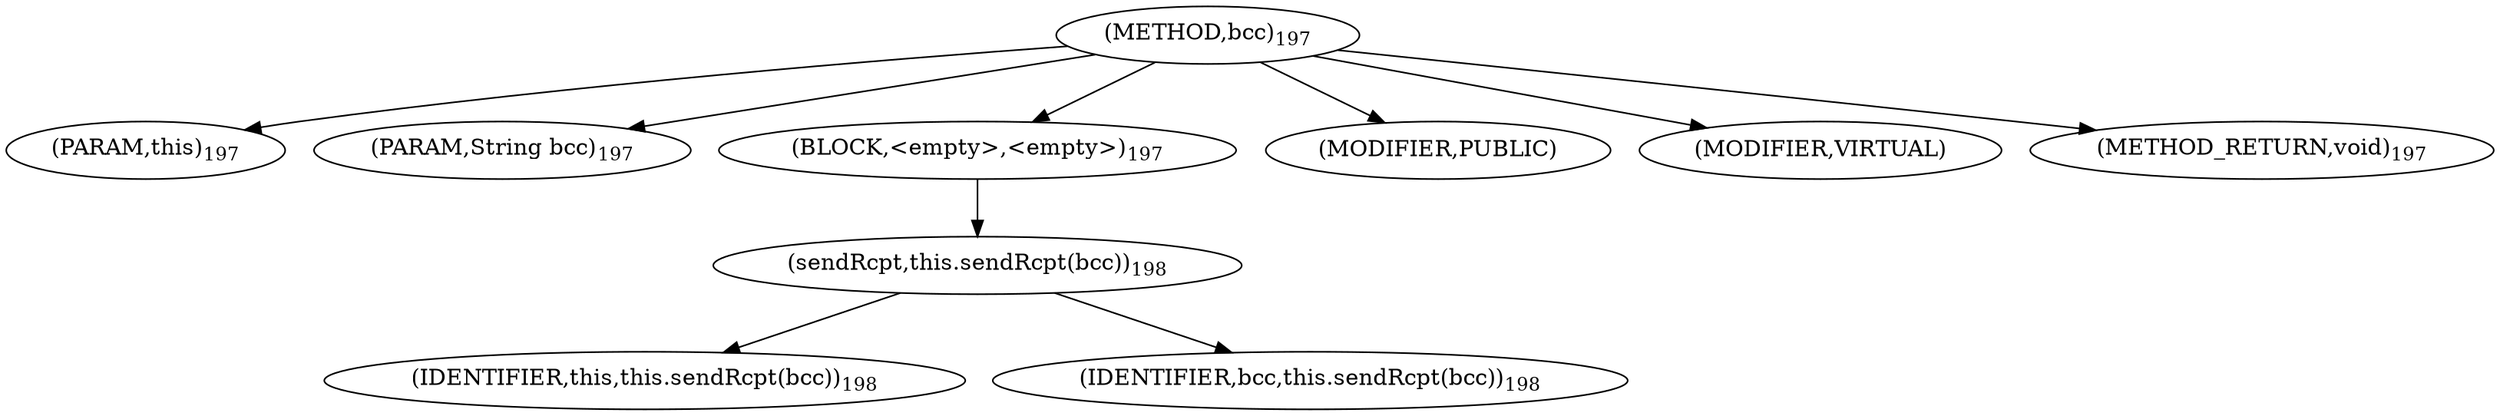 digraph "bcc" {  
"251" [label = <(METHOD,bcc)<SUB>197</SUB>> ]
"20" [label = <(PARAM,this)<SUB>197</SUB>> ]
"252" [label = <(PARAM,String bcc)<SUB>197</SUB>> ]
"253" [label = <(BLOCK,&lt;empty&gt;,&lt;empty&gt;)<SUB>197</SUB>> ]
"254" [label = <(sendRcpt,this.sendRcpt(bcc))<SUB>198</SUB>> ]
"19" [label = <(IDENTIFIER,this,this.sendRcpt(bcc))<SUB>198</SUB>> ]
"255" [label = <(IDENTIFIER,bcc,this.sendRcpt(bcc))<SUB>198</SUB>> ]
"256" [label = <(MODIFIER,PUBLIC)> ]
"257" [label = <(MODIFIER,VIRTUAL)> ]
"258" [label = <(METHOD_RETURN,void)<SUB>197</SUB>> ]
  "251" -> "20" 
  "251" -> "252" 
  "251" -> "253" 
  "251" -> "256" 
  "251" -> "257" 
  "251" -> "258" 
  "253" -> "254" 
  "254" -> "19" 
  "254" -> "255" 
}
